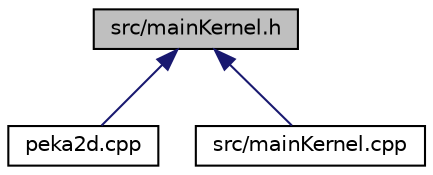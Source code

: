 digraph "src/mainKernel.h"
{
 // LATEX_PDF_SIZE
  edge [fontname="Helvetica",fontsize="10",labelfontname="Helvetica",labelfontsize="10"];
  node [fontname="Helvetica",fontsize="10",shape=record];
  Node1 [label="src/mainKernel.h",height=0.2,width=0.4,color="black", fillcolor="grey75", style="filled", fontcolor="black",tooltip=" "];
  Node1 -> Node2 [dir="back",color="midnightblue",fontsize="10",style="solid"];
  Node2 [label="peka2d.cpp",height=0.2,width=0.4,color="black", fillcolor="white", style="filled",URL="$peka2d_8cpp.html",tooltip=" "];
  Node1 -> Node3 [dir="back",color="midnightblue",fontsize="10",style="solid"];
  Node3 [label="src/mainKernel.cpp",height=0.2,width=0.4,color="black", fillcolor="white", style="filled",URL="$mainKernel_8cpp.html",tooltip=" "];
}
